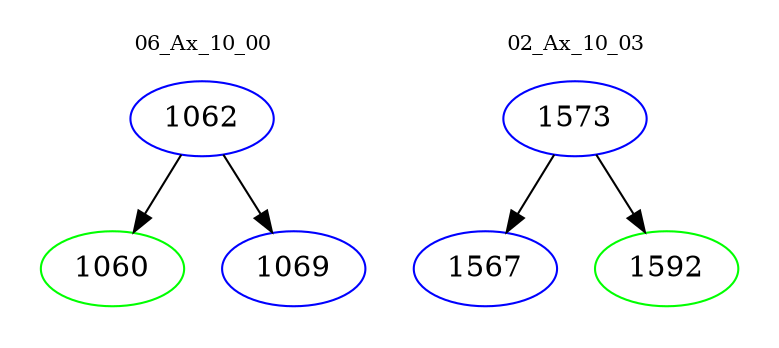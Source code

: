 digraph{
subgraph cluster_0 {
color = white
label = "06_Ax_10_00";
fontsize=10;
T0_1062 [label="1062", color="blue"]
T0_1062 -> T0_1060 [color="black"]
T0_1060 [label="1060", color="green"]
T0_1062 -> T0_1069 [color="black"]
T0_1069 [label="1069", color="blue"]
}
subgraph cluster_1 {
color = white
label = "02_Ax_10_03";
fontsize=10;
T1_1573 [label="1573", color="blue"]
T1_1573 -> T1_1567 [color="black"]
T1_1567 [label="1567", color="blue"]
T1_1573 -> T1_1592 [color="black"]
T1_1592 [label="1592", color="green"]
}
}
